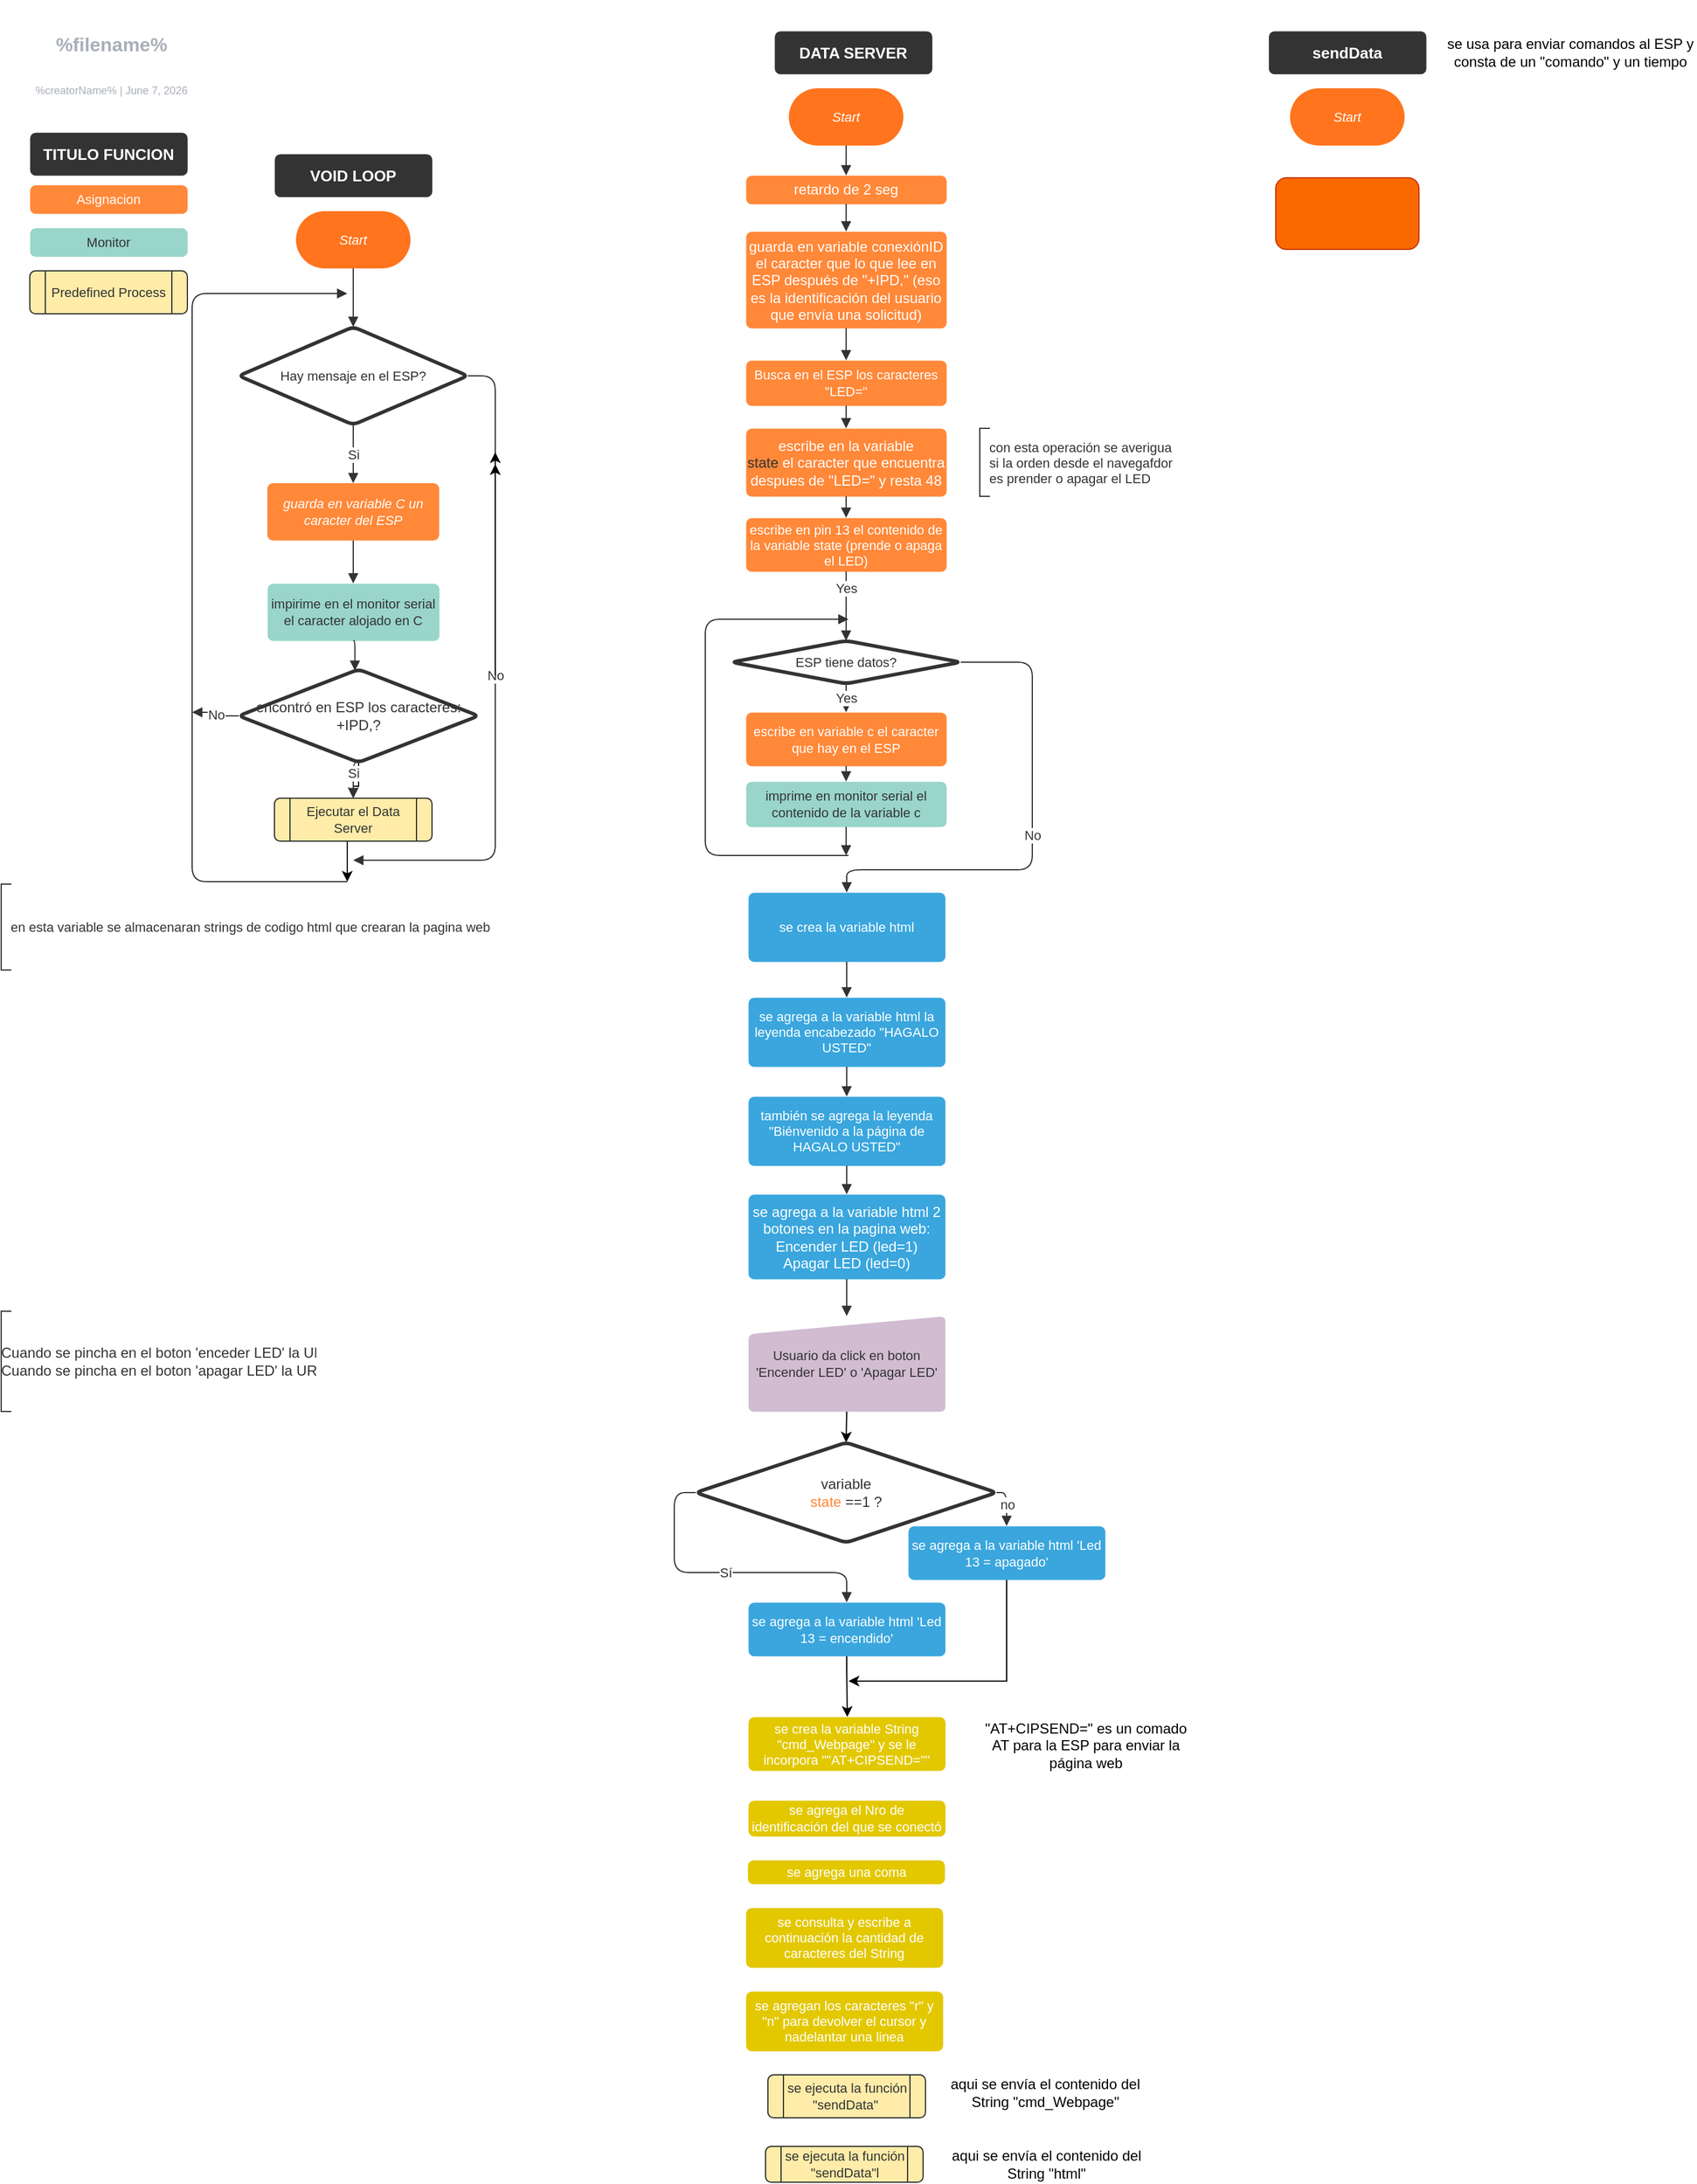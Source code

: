 <mxfile version="13.6.2" type="github">
  <diagram id="J57KH9B6RZYCS6bBLZZx" name="Page-1">
    <mxGraphModel dx="862" dy="482" grid="1" gridSize="10" guides="1" tooltips="1" connect="1" arrows="1" fold="1" page="1" pageScale="1" pageWidth="827" pageHeight="1169" math="0" shadow="0">
      <root>
        <mxCell id="0" />
        <mxCell id="1" parent="0" />
        <UserObject label="Start" lucidchartObjectId="-.MDxyrSrIoQ" id="lFMXjnisn3vUiM2r7Eg6-1">
          <mxCell style="html=1;whiteSpace=wrap;rounded=1;arcSize=50;fontSize=11;fontColor=#ffffff;fontStyle=2;spacing=3;strokeOpacity=0;fillOpacity=100;fillColor=#ff741d;" parent="1" vertex="1" zOrder="5">
            <mxGeometry x="247" y="178" width="96" height="48" as="geometry" />
          </mxCell>
        </UserObject>
        <UserObject label="guarda en variable C un caracter del ESP" lucidchartObjectId="728Y107ycvK." id="lFMXjnisn3vUiM2r7Eg6-2">
          <mxCell style="html=1;whiteSpace=wrap;;fontSize=11;fontColor=#ffffff;fontStyle=2;spacing=3;strokeOpacity=0;fillOpacity=100;rounded=1;absoluteArcSize=1;arcSize=9.6;fillColor=#ff8839;" parent="1" vertex="1" zOrder="11">
            <mxGeometry x="223" y="406" width="144" height="48" as="geometry" />
          </mxCell>
        </UserObject>
        <UserObject label="" lucidchartObjectId="waNDZNUiQg9J" id="lFMXjnisn3vUiM2r7Eg6-3">
          <mxCell style="html=1;jettySize=18;fontSize=11;strokeColor=#333333;strokeOpacity=100;rounded=1;arcSize=24;edgeStyle=orthogonalEdgeStyle;startArrow=none;;endArrow=block;endFill=1;;exitX=0.5;exitY=1;exitPerimeter=1;entryX=0.5;entryY=-0.003;entryPerimeter=1;" parent="1" source="lFMXjnisn3vUiM2r7Eg6-1" target="lFMXjnisn3vUiM2r7Eg6-7" edge="1">
            <mxGeometry width="100" height="100" relative="1" as="geometry">
              <Array as="points" />
            </mxGeometry>
          </mxCell>
        </UserObject>
        <mxCell id="lFMXjnisn3vUiM2r7Eg6-4" value="" style="group;dropTarget=0;" parent="1" vertex="1">
          <mxGeometry x="12" y="2" width="165" height="90" as="geometry" />
        </mxCell>
        <UserObject label="%filename%" placeholders="1" lucidchartObjectId="SuaB0mNpY13K" id="lFMXjnisn3vUiM2r7Eg6-5">
          <mxCell style="html=1;whiteSpace=wrap;;fontSize=16;fontColor=#a9afb8;fontStyle=1;align=center;spacingLeft=5.628;spacingRight=9.38;spacingTop=2.68;spacing=2;strokeOpacity=0;fillOpacity=0;rounded=1;absoluteArcSize=1;arcSize=9.6;fillColor=#ffffff;" parent="lFMXjnisn3vUiM2r7Eg6-4" vertex="1" zOrder="45.132">
            <mxGeometry width="165" height="70" as="geometry" />
          </mxCell>
        </UserObject>
        <UserObject label="%creatorName%  |  %date{mmmm d, yyyy}%" placeholders="1" lucidchartObjectId="SuaBzqFhpa1o" id="lFMXjnisn3vUiM2r7Eg6-6">
          <mxCell style="html=1;whiteSpace=wrap;;fontSize=9;fontColor=#a9afb8;align=center;spacingLeft=5.628;spacingRight=9.38;spacingTop=2.68;spacing=2;strokeOpacity=0;fillOpacity=0;rounded=1;absoluteArcSize=1;arcSize=9.6;fillColor=#ffffff;" parent="lFMXjnisn3vUiM2r7Eg6-4" vertex="1" zOrder="47.132">
            <mxGeometry y="58" width="165" height="32" as="geometry" />
          </mxCell>
        </UserObject>
        <UserObject label="Hay mensaje en el ESP?" lucidchartObjectId="9JmlERP.Ujr." id="lFMXjnisn3vUiM2r7Eg6-7">
          <mxCell style="html=1;whiteSpace=wrap;rhombus;fontSize=11;fontColor=#333333;align=center;spacing=3;strokeColor=#333333;strokeOpacity=100;fillOpacity=100;rounded=1;absoluteArcSize=1;arcSize=9.6;fillColor=#ffffff;strokeWidth=3;" parent="1" vertex="1" zOrder="50.132">
            <mxGeometry x="199" y="275" width="192" height="82" as="geometry" />
          </mxCell>
        </UserObject>
        <UserObject label="" lucidchartObjectId="EWFldV10oaYS" id="lFMXjnisn3vUiM2r7Eg6-8">
          <mxCell style="html=1;jettySize=18;fontSize=11;fontColor=#333333;align=center;strokeColor=#333333;strokeOpacity=100;rounded=1;arcSize=24;edgeStyle=orthogonalEdgeStyle;startArrow=none;;endArrow=block;endFill=1;;exitX=0.5;exitY=1.003;exitPerimeter=1;entryX=0.5;entryY=0;entryPerimeter=1;" parent="1" source="lFMXjnisn3vUiM2r7Eg6-7" target="lFMXjnisn3vUiM2r7Eg6-2" edge="1">
            <mxGeometry width="100" height="100" relative="1" as="geometry">
              <Array as="points" />
            </mxGeometry>
          </mxCell>
        </UserObject>
        <mxCell id="lFMXjnisn3vUiM2r7Eg6-9" value="Si" style="text;html=1;resizable=0;labelBackgroundColor=#ffffff;align=center;verticalAlign=middle;fontColor=#333333;;fontSize=11;" parent="lFMXjnisn3vUiM2r7Eg6-8" vertex="1">
          <mxGeometry relative="1" as="geometry" />
        </mxCell>
        <UserObject label="impirime en el monitor serial el caracter alojado en C " lucidchartObjectId="kYFlknXSgfvN" id="lFMXjnisn3vUiM2r7Eg6-10">
          <mxCell style="html=1;whiteSpace=wrap;;fontSize=11;fontColor=#333333;align=center;spacing=3;strokeColor=none;strokeOpacity=100;fillOpacity=100;rounded=1;absoluteArcSize=1;arcSize=9.6;fillColor=#99d5ca;strokeWidth=0;" parent="1" vertex="1" zOrder="53.132">
            <mxGeometry x="223" y="490" width="144" height="48" as="geometry" />
          </mxCell>
        </UserObject>
        <UserObject label="" lucidchartObjectId="q3Flejtq3wXv" id="lFMXjnisn3vUiM2r7Eg6-11">
          <mxCell style="html=1;jettySize=18;fontSize=11;strokeColor=#333333;strokeOpacity=100;rounded=1;arcSize=24;edgeStyle=orthogonalEdgeStyle;startArrow=none;;endArrow=block;endFill=1;;exitX=0.5;exitY=1;exitPerimeter=1;entryX=0.5;entryY=0;entryPerimeter=1;" parent="1" source="lFMXjnisn3vUiM2r7Eg6-2" target="lFMXjnisn3vUiM2r7Eg6-10" edge="1">
            <mxGeometry width="100" height="100" relative="1" as="geometry">
              <Array as="points" />
            </mxGeometry>
          </mxCell>
        </UserObject>
        <mxCell id="vPxWnhAwNGNxRPmEON6K-4" value="" style="edgeStyle=orthogonalEdgeStyle;rounded=0;orthogonalLoop=1;jettySize=auto;html=1;" edge="1" parent="1" source="lFMXjnisn3vUiM2r7Eg6-12" target="lFMXjnisn3vUiM2r7Eg6-21">
          <mxGeometry relative="1" as="geometry" />
        </mxCell>
        <UserObject label="&lt;div style=&quot;color:#333333;text-align: center;&quot;&gt;&lt;/div&gt;&lt;div style=&quot;color:#333333;text-align: center;&quot;&gt;encontró en ESP los caracteres:&#xa;&lt;/div&gt;&lt;div style=&quot;color:#333333;text-align: center;&quot;&gt;+IPD,?&lt;/div&gt;" lucidchartObjectId="Z3Flcusokcyv" id="lFMXjnisn3vUiM2r7Eg6-12">
          <mxCell style="html=1;whiteSpace=wrap;rhombus;overflow=width;html=1;spacing=3;strokeColor=#333333;strokeOpacity=100;fillOpacity=100;rounded=1;absoluteArcSize=1;arcSize=9.6;fillColor=#ffffff;strokeWidth=3;" parent="1" vertex="1" zOrder="55.132">
            <mxGeometry x="199" y="562" width="201" height="78" as="geometry" />
          </mxCell>
        </UserObject>
        <UserObject label="" lucidchartObjectId="I_Fl_~PFSbs2" id="lFMXjnisn3vUiM2r7Eg6-13">
          <mxCell style="html=1;jettySize=18;fontSize=11;strokeColor=#333333;strokeOpacity=100;rounded=1;arcSize=24;edgeStyle=orthogonalEdgeStyle;startArrow=none;;endArrow=block;endFill=1;;exitX=0.5;exitY=1;exitPerimeter=1;entryX=0.484;entryY=-0.002;entryPerimeter=1;" parent="1" source="lFMXjnisn3vUiM2r7Eg6-10" target="lFMXjnisn3vUiM2r7Eg6-12" edge="1">
            <mxGeometry width="100" height="100" relative="1" as="geometry">
              <Array as="points" />
            </mxGeometry>
          </mxCell>
        </UserObject>
        <UserObject label="" lucidchartObjectId="E.FlzUXnH3h0" id="lFMXjnisn3vUiM2r7Eg6-14">
          <mxCell style="html=1;jettySize=18;fontSize=11;fontColor=#333333;align=center;strokeColor=#333333;strokeOpacity=100;rounded=1;arcSize=24;edgeStyle=orthogonalEdgeStyle;startArrow=none;;endArrow=block;endFill=1;;exitX=0.5;exitY=1.005;exitPerimeter=1;entryX=0.5;entryY=-0.017;entryPerimeter=1;" parent="1" source="lFMXjnisn3vUiM2r7Eg6-12" target="lFMXjnisn3vUiM2r7Eg6-21" edge="1">
            <mxGeometry width="100" height="100" relative="1" as="geometry">
              <Array as="points" />
            </mxGeometry>
          </mxCell>
        </UserObject>
        <mxCell id="lFMXjnisn3vUiM2r7Eg6-15" value="Si" style="text;html=1;resizable=0;labelBackgroundColor=#ffffff;align=center;verticalAlign=middle;fontColor=#333333;;fontSize=11;" parent="lFMXjnisn3vUiM2r7Eg6-14" vertex="1">
          <mxGeometry x="-0.21" relative="1" as="geometry" />
        </mxCell>
        <UserObject label="" lucidchartObjectId="m~Fl4IxWwYt0" id="lFMXjnisn3vUiM2r7Eg6-16">
          <mxCell style="html=1;jettySize=18;fontSize=11;fontColor=#333333;align=center;strokeColor=#333333;strokeOpacity=100;rounded=1;arcSize=24;edgeStyle=elbowEdgeStyle;startArrow=none;;endArrow=block;endFill=1;;exitX=0.007;exitY=0.5;exitPerimeter=1;" parent="1" source="lFMXjnisn3vUiM2r7Eg6-12" edge="1">
            <mxGeometry width="100" height="100" relative="1" as="geometry">
              <Array as="points" />
              <mxPoint x="160" y="598" as="targetPoint" />
            </mxGeometry>
          </mxCell>
        </UserObject>
        <mxCell id="lFMXjnisn3vUiM2r7Eg6-17" value="No" style="text;html=1;resizable=0;labelBackgroundColor=#ffffff;align=center;verticalAlign=middle;fontColor=#333333;;fontSize=11;" parent="lFMXjnisn3vUiM2r7Eg6-16" vertex="1">
          <mxGeometry relative="1" as="geometry" />
        </mxCell>
        <UserObject label="Asignacion" lucidchartObjectId="laGla~-XFChX" id="lFMXjnisn3vUiM2r7Eg6-18">
          <mxCell style="html=1;whiteSpace=wrap;;fontSize=11;fontColor=#ffffff;align=center;spacing=3;strokeColor=none;strokeOpacity=100;fillOpacity=100;rounded=1;absoluteArcSize=1;arcSize=9.6;fillColor=#ff8839;strokeWidth=0;" parent="1" vertex="1" zOrder="59.132">
            <mxGeometry x="24" y="156" width="132" height="24" as="geometry" />
          </mxCell>
        </UserObject>
        <UserObject label="Monitor" lucidchartObjectId="9aGlWO-1YdPX" id="lFMXjnisn3vUiM2r7Eg6-19">
          <mxCell style="html=1;whiteSpace=wrap;;fontSize=11;fontColor=#333333;align=center;spacing=3;strokeColor=none;strokeOpacity=100;fillOpacity=100;rounded=1;absoluteArcSize=1;arcSize=9.6;fillColor=#99d5ca;strokeWidth=0;" parent="1" vertex="1" zOrder="60.132">
            <mxGeometry x="24" y="192" width="132" height="24" as="geometry" />
          </mxCell>
        </UserObject>
        <UserObject label="Predefined Process" lucidchartObjectId="leGlDY~Ii-IC" id="lFMXjnisn3vUiM2r7Eg6-20">
          <mxCell style="html=1;whiteSpace=wrap;shape=process;fontSize=11;fontColor=#333333;align=center;spacing=3;strokeColor=#333333;strokeOpacity=100;fillOpacity=100;rounded=1;absoluteArcSize=1;arcSize=9.6;fillColor=#ffeca9;" parent="1" vertex="1" zOrder="62.132">
            <mxGeometry x="24" y="228" width="132" height="36" as="geometry" />
          </mxCell>
        </UserObject>
        <mxCell id="vPxWnhAwNGNxRPmEON6K-1" style="edgeStyle=orthogonalEdgeStyle;rounded=0;orthogonalLoop=1;jettySize=auto;html=1;exitX=0.5;exitY=1;exitDx=0;exitDy=0;" edge="1" parent="1" source="lFMXjnisn3vUiM2r7Eg6-21">
          <mxGeometry relative="1" as="geometry">
            <mxPoint x="290" y="740" as="targetPoint" />
          </mxGeometry>
        </mxCell>
        <UserObject label="Ejecutar el Data Server" lucidchartObjectId="SfGlQL4ZKTYL" id="lFMXjnisn3vUiM2r7Eg6-21">
          <mxCell style="html=1;whiteSpace=wrap;shape=process;fontSize=11;fontColor=#333333;align=center;spacing=3;strokeColor=#333333;strokeOpacity=100;fillOpacity=100;rounded=1;absoluteArcSize=1;arcSize=9.6;fillColor=#ffeca9;" parent="1" vertex="1" zOrder="63.132">
            <mxGeometry x="229" y="670" width="132" height="36" as="geometry" />
          </mxCell>
        </UserObject>
        <UserObject label="" lucidchartObjectId="PhGl4kNF~YYb" id="lFMXjnisn3vUiM2r7Eg6-22">
          <mxCell style="html=1;jettySize=18;fontSize=11;fontColor=#333333;align=center;strokeColor=#333333;strokeOpacity=100;rounded=1;arcSize=24;edgeStyle=elbowEdgeStyle;startArrow=none;;endArrow=block;endFill=1;;exitX=0.993;exitY=0.5;exitPerimeter=1;" parent="1" source="lFMXjnisn3vUiM2r7Eg6-7" edge="1">
            <mxGeometry width="100" height="100" relative="1" as="geometry">
              <Array as="points">
                <mxPoint x="414" y="317" />
                <mxPoint x="414" y="340" />
                <mxPoint x="414" y="340" />
                <mxPoint x="414" y="722" />
              </Array>
              <mxPoint x="295" y="722" as="targetPoint" />
            </mxGeometry>
          </mxCell>
        </UserObject>
        <mxCell id="lFMXjnisn3vUiM2r7Eg6-23" value="No" style="text;html=1;resizable=0;labelBackgroundColor=#ffffff;align=center;verticalAlign=middle;fontColor=#333333;;fontSize=11;" parent="lFMXjnisn3vUiM2r7Eg6-22" vertex="1">
          <mxGeometry relative="1" as="geometry" />
        </mxCell>
        <mxCell id="vPxWnhAwNGNxRPmEON6K-2" style="edgeStyle=orthogonalEdgeStyle;rounded=0;orthogonalLoop=1;jettySize=auto;html=1;exitX=0;exitY=0;exitDx=0;exitDy=0;" edge="1" parent="lFMXjnisn3vUiM2r7Eg6-22" source="lFMXjnisn3vUiM2r7Eg6-23">
          <mxGeometry relative="1" as="geometry">
            <mxPoint x="414" y="390" as="targetPoint" />
          </mxGeometry>
        </mxCell>
        <mxCell id="vPxWnhAwNGNxRPmEON6K-3" style="edgeStyle=orthogonalEdgeStyle;rounded=0;orthogonalLoop=1;jettySize=auto;html=1;exitX=0;exitY=0;exitDx=0;exitDy=0;" edge="1" parent="lFMXjnisn3vUiM2r7Eg6-22" source="lFMXjnisn3vUiM2r7Eg6-23">
          <mxGeometry relative="1" as="geometry">
            <mxPoint x="414" y="380" as="targetPoint" />
          </mxGeometry>
        </mxCell>
        <UserObject label="" lucidchartObjectId="HiGlYCXL8vXb" id="lFMXjnisn3vUiM2r7Eg6-24">
          <mxCell style="html=1;jettySize=18;fontSize=11;strokeColor=#333333;strokeOpacity=100;rounded=1;arcSize=24;edgeStyle=elbowEdgeStyle;startArrow=none;;endArrow=block;endFill=1;;" parent="1" edge="1">
            <mxGeometry width="100" height="100" relative="1" as="geometry">
              <Array as="points">
                <mxPoint x="160" y="732" />
                <mxPoint x="190" y="742" />
                <mxPoint x="180" y="752" />
                <mxPoint x="130" y="482" />
                <mxPoint x="130" y="312" />
                <mxPoint x="265" y="738" />
                <mxPoint x="133" y="738" />
                <mxPoint x="133" y="264" />
              </Array>
              <mxPoint x="290" y="247" as="targetPoint" />
              <mxPoint x="290" y="740" as="sourcePoint" />
            </mxGeometry>
          </mxCell>
        </UserObject>
        <UserObject label="TITULO FUNCION" lucidchartObjectId="GoGl5f8_dVX1" id="lFMXjnisn3vUiM2r7Eg6-25">
          <mxCell style="html=1;whiteSpace=wrap;;fontSize=13;fontColor=#ffffff;fontStyle=1;align=center;spacing=3;strokeColor=none;strokeOpacity=100;fillOpacity=100;rounded=1;absoluteArcSize=1;arcSize=9.6;fillColor=#333333;strokeWidth=0;" parent="1" vertex="1" zOrder="66.132">
            <mxGeometry x="24" y="112" width="132" height="36" as="geometry" />
          </mxCell>
        </UserObject>
        <UserObject label="VOID LOOP" lucidchartObjectId="BpGlyWXuldib" id="lFMXjnisn3vUiM2r7Eg6-26">
          <mxCell style="html=1;whiteSpace=wrap;;fontSize=13;fontColor=#ffffff;fontStyle=1;align=center;spacing=3;strokeColor=none;strokeOpacity=100;fillOpacity=100;rounded=1;absoluteArcSize=1;arcSize=9.6;fillColor=#333333;strokeWidth=0;" parent="1" vertex="1" zOrder="67.132">
            <mxGeometry x="229" y="130" width="132" height="36" as="geometry" />
          </mxCell>
        </UserObject>
        <UserObject label="DATA SERVER" lucidchartObjectId="hnIl0t_b-5cP" id="lFMXjnisn3vUiM2r7Eg6-27">
          <mxCell style="html=1;whiteSpace=wrap;;fontSize=13;fontColor=#ffffff;fontStyle=1;align=center;spacing=3;strokeColor=none;strokeOpacity=100;fillOpacity=100;rounded=1;absoluteArcSize=1;arcSize=9.6;fillColor=#333333;strokeWidth=0;" parent="1" vertex="1" zOrder="68.132">
            <mxGeometry x="648" y="27" width="132" height="36" as="geometry" />
          </mxCell>
        </UserObject>
        <UserObject label="Start" lucidchartObjectId="ZnIljQx2n8T9" id="lFMXjnisn3vUiM2r7Eg6-28">
          <mxCell style="html=1;whiteSpace=wrap;rounded=1;arcSize=50;fontSize=11;fontColor=#ffffff;fontStyle=2;spacing=3;strokeOpacity=0;fillOpacity=100;fillColor=#ff741d;" parent="1" vertex="1" zOrder="69.132">
            <mxGeometry x="660" y="75" width="96" height="48" as="geometry" />
          </mxCell>
        </UserObject>
        <UserObject label="&lt;div style=&quot;color:#ffffff;text-align: center;&quot;&gt;retardo de 2 seg&lt;/div&gt;&lt;span style=&quot;font-size:13px;color:#000000;text-align: center;&quot;&gt; &lt;/span&gt;" lucidchartObjectId="OoIl5Y-217MX" id="lFMXjnisn3vUiM2r7Eg6-29">
          <mxCell style="html=1;whiteSpace=wrap;;overflow=width;html=1;spacing=3;strokeColor=none;strokeOpacity=100;fillOpacity=100;rounded=1;absoluteArcSize=1;arcSize=9.6;fillColor=#ff8839;strokeWidth=0;" parent="1" vertex="1" zOrder="70.132">
            <mxGeometry x="624" y="148" width="168" height="24" as="geometry" />
          </mxCell>
        </UserObject>
        <UserObject label="&lt;div style=&quot;color:#ffffff;text-align: center;&quot;&gt;guarda en variable conexiónID&#xa;&lt;/div&gt;&lt;div style=&quot;color:#ffffff;text-align: center;&quot;&gt;el caracter que lo que lee en ESP después de &quot;+IPD,&quot; (eso es la identificación del usuario que envía una solicitud)&lt;/div&gt;" lucidchartObjectId="1pIlAKLr_lVP" id="lFMXjnisn3vUiM2r7Eg6-30">
          <mxCell style="html=1;whiteSpace=wrap;;overflow=width;html=1;spacing=3;strokeColor=none;strokeOpacity=100;fillOpacity=100;rounded=1;absoluteArcSize=1;arcSize=9.6;fillColor=#ff8839;strokeWidth=0;" parent="1" vertex="1" zOrder="71.132">
            <mxGeometry x="624" y="195" width="168" height="81" as="geometry" />
          </mxCell>
        </UserObject>
        <UserObject label="Busca en el ESP los caracteres &quot;LED=&quot;" lucidchartObjectId="JxIlRJ30BuzQ" id="lFMXjnisn3vUiM2r7Eg6-31">
          <mxCell style="html=1;whiteSpace=wrap;;fontSize=11;fontColor=#ffffff;align=center;spacing=3;strokeColor=none;strokeOpacity=100;fillOpacity=100;rounded=1;absoluteArcSize=1;arcSize=9.6;fillColor=#ff8839;strokeWidth=0;" parent="1" vertex="1" zOrder="72.132">
            <mxGeometry x="624" y="303" width="168" height="38" as="geometry" />
          </mxCell>
        </UserObject>
        <UserObject label="&lt;div style=&quot;color:#ffffff;text-align: center;&quot;&gt;escribe en la variable &lt;/div&gt;&lt;span style=&quot;color:#333333;text-align: center;&quot;&gt;state &lt;/span&gt;&lt;span style=&quot;color:#ffffff;text-align: center;&quot;&gt;el caracter que encuentra despues de &quot;LED=&quot; y resta 48 &lt;/span&gt;" lucidchartObjectId="pzIla.2Y3vQ2" id="lFMXjnisn3vUiM2r7Eg6-32">
          <mxCell style="html=1;whiteSpace=wrap;;overflow=width;html=1;spacing=3;strokeColor=none;strokeOpacity=100;fillOpacity=100;rounded=1;absoluteArcSize=1;arcSize=9.6;fillColor=#ff8839;strokeWidth=0;" parent="1" vertex="1" zOrder="73.132">
            <mxGeometry x="624" y="360" width="168" height="57" as="geometry" />
          </mxCell>
        </UserObject>
        <mxCell id="lFMXjnisn3vUiM2r7Eg6-33" value="con esta operación se averigua&lt;br&gt;si la orden desde el navegafdor&lt;br&gt;es prender o apagar el LED" style="group;spacingLeft=8;align=left;spacing=0;strokeColor=none;fontSize=11;fontColor=#333333;strokeOpacity=100;fillOpacity=0;rounded=1;absoluteArcSize=1;arcSize=9.6;fillColor=#ffffff;verticalAlign=middle;html=1;" parent="1" vertex="1" zOrder="74.132">
          <mxGeometry x="820" y="360" width="178" height="57" as="geometry" />
        </mxCell>
        <mxCell id="lFMXjnisn3vUiM2r7Eg6-34" value="" style="shape=partialRectangle;right=0;fillColor=none;fontSize=11;fontColor=#333333;align=center;strokeColor=#333333;" parent="lFMXjnisn3vUiM2r7Eg6-33" vertex="1">
          <mxGeometry width="8" height="57" relative="1" as="geometry" />
        </mxCell>
        <UserObject label="escribe en pin 13 el contenido de la variable state (prende o apaga el LED)" lucidchartObjectId="LNIlwVLm4Pa5" id="lFMXjnisn3vUiM2r7Eg6-35">
          <mxCell style="html=1;whiteSpace=wrap;;fontSize=11;fontColor=#ffffff;align=center;spacing=3;strokeColor=none;strokeOpacity=100;fillOpacity=100;rounded=1;absoluteArcSize=1;arcSize=9.6;fillColor=#ff8839;strokeWidth=0;" parent="1" vertex="1" zOrder="75.132">
            <mxGeometry x="624" y="435" width="168" height="45" as="geometry" />
          </mxCell>
        </UserObject>
        <UserObject label="ESP tiene datos?" lucidchartObjectId="6QIlAMrQ1IXC" id="lFMXjnisn3vUiM2r7Eg6-36">
          <mxCell style="html=1;whiteSpace=wrap;rhombus;fontSize=11;fontColor=#333333;align=center;spacing=3;strokeColor=#333333;strokeOpacity=100;fillOpacity=100;rounded=1;absoluteArcSize=1;arcSize=9.6;fillColor=#ffffff;strokeWidth=3;" parent="1" vertex="1" zOrder="76.132">
            <mxGeometry x="612" y="538" width="192" height="36" as="geometry" />
          </mxCell>
        </UserObject>
        <UserObject label="escribe en variable c el caracter que hay en el ESP" lucidchartObjectId="zSIltxHqCxMt" id="lFMXjnisn3vUiM2r7Eg6-37">
          <mxCell style="html=1;whiteSpace=wrap;;fontSize=11;fontColor=#ffffff;align=center;spacing=3;strokeColor=none;strokeOpacity=100;fillOpacity=100;rounded=1;absoluteArcSize=1;arcSize=9.6;fillColor=#ff8839;strokeWidth=0;" parent="1" vertex="1" zOrder="77.132">
            <mxGeometry x="624" y="598" width="168" height="45" as="geometry" />
          </mxCell>
        </UserObject>
        <UserObject label="imprime en monitor serial el contenido de la variable c" lucidchartObjectId="eXIll6rsDMtW" id="lFMXjnisn3vUiM2r7Eg6-38">
          <mxCell style="html=1;whiteSpace=wrap;;fontSize=11;fontColor=#333333;align=center;spacing=3;strokeColor=none;strokeOpacity=100;fillOpacity=100;rounded=1;absoluteArcSize=1;arcSize=9.6;fillColor=#99d5ca;strokeWidth=0;" parent="1" vertex="1" zOrder="78.132">
            <mxGeometry x="624" y="656" width="168" height="38" as="geometry" />
          </mxCell>
        </UserObject>
        <UserObject label="" lucidchartObjectId="IRJlyQ5qa8IW" id="lFMXjnisn3vUiM2r7Eg6-39">
          <mxCell style="html=1;jettySize=18;fontSize=11;fontColor=#333333;align=center;strokeColor=#333333;strokeOpacity=100;rounded=1;arcSize=24;edgeStyle=orthogonalEdgeStyle;startArrow=none;;endArrow=block;endFill=1;;exitX=0.5;exitY=1.022;exitPerimeter=1;entryX=0.5;entryY=0;entryPerimeter=1;" parent="1" source="lFMXjnisn3vUiM2r7Eg6-36" target="lFMXjnisn3vUiM2r7Eg6-37" edge="1">
            <mxGeometry width="100" height="100" relative="1" as="geometry">
              <Array as="points" />
            </mxGeometry>
          </mxCell>
        </UserObject>
        <mxCell id="lFMXjnisn3vUiM2r7Eg6-40" value="Yes" style="text;html=1;resizable=0;labelBackgroundColor=#ffffff;align=center;verticalAlign=middle;fontColor=#333333;;fontSize=11;" parent="lFMXjnisn3vUiM2r7Eg6-39" vertex="1">
          <mxGeometry relative="1" as="geometry" />
        </mxCell>
        <UserObject label="" lucidchartObjectId="YRJlUIzJIxd9" id="lFMXjnisn3vUiM2r7Eg6-41">
          <mxCell style="html=1;jettySize=18;fontSize=11;strokeColor=#333333;strokeOpacity=100;rounded=1;arcSize=24;edgeStyle=orthogonalEdgeStyle;startArrow=none;;endArrow=block;endFill=1;;exitX=0.5;exitY=1.0;exitPerimeter=1;entryX=0.5;entryY=0;entryPerimeter=1;" parent="1" source="lFMXjnisn3vUiM2r7Eg6-37" target="lFMXjnisn3vUiM2r7Eg6-38" edge="1">
            <mxGeometry width="100" height="100" relative="1" as="geometry">
              <Array as="points" />
            </mxGeometry>
          </mxCell>
        </UserObject>
        <UserObject label="" lucidchartObjectId="mSJlSZecy2F1" id="lFMXjnisn3vUiM2r7Eg6-42">
          <mxCell style="html=1;jettySize=18;fontSize=11;strokeColor=#333333;strokeOpacity=100;rounded=1;arcSize=24;edgeStyle=elbowEdgeStyle;startArrow=none;;endArrow=block;endFill=1;;" parent="1" edge="1">
            <mxGeometry width="100" height="100" relative="1" as="geometry">
              <Array as="points">
                <mxPoint x="590" y="620" />
                <mxPoint x="530" y="590" />
                <mxPoint x="650" y="530" />
                <mxPoint x="550" y="600" />
                <mxPoint x="688" y="724" />
                <mxPoint x="568" y="724" />
                <mxPoint x="568" y="520" />
                <mxPoint x="688" y="520" />
              </Array>
              <mxPoint x="710" y="718" as="sourcePoint" />
              <mxPoint x="710" y="520" as="targetPoint" />
            </mxGeometry>
          </mxCell>
        </UserObject>
        <UserObject label="" lucidchartObjectId="SSJl3pmxR6dX" id="lFMXjnisn3vUiM2r7Eg6-43">
          <mxCell style="html=1;jettySize=18;fontSize=11;strokeColor=#333333;strokeOpacity=100;rounded=1;arcSize=24;edgeStyle=orthogonalEdgeStyle;startArrow=none;;endArrow=block;endFill=1;;exitX=0.5;exitY=1.0;exitPerimeter=1;entryX=0.5;entryY=-0.022;entryPerimeter=1;" parent="1" source="lFMXjnisn3vUiM2r7Eg6-35" target="lFMXjnisn3vUiM2r7Eg6-36" edge="1">
            <mxGeometry width="100" height="100" relative="1" as="geometry">
              <Array as="points" />
            </mxGeometry>
          </mxCell>
        </UserObject>
        <mxCell id="lFMXjnisn3vUiM2r7Eg6-44" value="Yes" style="text;html=1;resizable=0;labelBackgroundColor=#ffffff;align=center;verticalAlign=middle;fontColor=#333333;;fontSize=11;" parent="lFMXjnisn3vUiM2r7Eg6-43" vertex="1">
          <mxGeometry x="-0.54" relative="1" as="geometry" />
        </mxCell>
        <UserObject label="" lucidchartObjectId="gTJlDAqMzMAw" id="lFMXjnisn3vUiM2r7Eg6-45">
          <mxCell style="html=1;jettySize=18;fontSize=11;strokeColor=#333333;strokeOpacity=100;rounded=1;arcSize=24;edgeStyle=elbowEdgeStyle;startArrow=none;;endArrow=block;endFill=1;;exitX=0.5;exitY=1.0;exitPerimeter=1;" parent="1" source="lFMXjnisn3vUiM2r7Eg6-38" edge="1">
            <mxGeometry width="100" height="100" relative="1" as="geometry">
              <Array as="points" />
              <mxPoint x="708" y="718" as="targetPoint" />
            </mxGeometry>
          </mxCell>
        </UserObject>
        <UserObject label="" lucidchartObjectId="7VJljt9D6Yff" id="lFMXjnisn3vUiM2r7Eg6-46">
          <mxCell style="html=1;jettySize=18;fontSize=11;fontColor=#333333;align=center;strokeColor=#333333;strokeOpacity=100;rounded=1;arcSize=24;edgeStyle=orthogonalEdgeStyle;startArrow=none;;endArrow=block;endFill=1;;exitX=1.005;exitY=0.5;exitPerimeter=1;entryX=0.5;entryY=0;entryPerimeter=1;" parent="1" source="lFMXjnisn3vUiM2r7Eg6-36" target="lFMXjnisn3vUiM2r7Eg6-53" edge="1">
            <mxGeometry width="100" height="100" relative="1" as="geometry">
              <Array as="points">
                <mxPoint x="864" y="556" />
                <mxPoint x="864" y="730" />
                <mxPoint x="709" y="730" />
              </Array>
            </mxGeometry>
          </mxCell>
        </UserObject>
        <mxCell id="lFMXjnisn3vUiM2r7Eg6-47" value="No" style="text;html=1;resizable=0;labelBackgroundColor=#ffffff;align=center;verticalAlign=middle;fontColor=#333333;;fontSize=11;" parent="lFMXjnisn3vUiM2r7Eg6-46" vertex="1">
          <mxGeometry relative="1" as="geometry" />
        </mxCell>
        <UserObject label="" lucidchartObjectId="G2Jl1wKGURMo" id="lFMXjnisn3vUiM2r7Eg6-48">
          <mxCell style="html=1;jettySize=18;fontSize=11;strokeColor=#333333;strokeOpacity=100;rounded=1;arcSize=24;edgeStyle=orthogonalEdgeStyle;startArrow=none;;endArrow=block;endFill=1;;exitX=0.5;exitY=1.0;exitPerimeter=1;entryX=0.5;entryY=0;entryPerimeter=1;" parent="1" source="lFMXjnisn3vUiM2r7Eg6-32" target="lFMXjnisn3vUiM2r7Eg6-35" edge="1">
            <mxGeometry width="100" height="100" relative="1" as="geometry">
              <Array as="points" />
            </mxGeometry>
          </mxCell>
        </UserObject>
        <UserObject label="" lucidchartObjectId="L2Jlq-FqggtV" id="lFMXjnisn3vUiM2r7Eg6-49">
          <mxCell style="html=1;jettySize=18;fontSize=11;strokeColor=#333333;strokeOpacity=100;rounded=1;arcSize=24;edgeStyle=orthogonalEdgeStyle;startArrow=none;;endArrow=block;endFill=1;;exitX=0.5;exitY=1.0;exitPerimeter=1;entryX=0.5;entryY=0;entryPerimeter=1;" parent="1" source="lFMXjnisn3vUiM2r7Eg6-31" target="lFMXjnisn3vUiM2r7Eg6-32" edge="1">
            <mxGeometry width="100" height="100" relative="1" as="geometry">
              <Array as="points" />
            </mxGeometry>
          </mxCell>
        </UserObject>
        <UserObject label="" lucidchartObjectId="S2JlhbS2hh7s" id="lFMXjnisn3vUiM2r7Eg6-50">
          <mxCell style="html=1;jettySize=18;fontSize=11;strokeColor=#333333;strokeOpacity=100;rounded=1;arcSize=24;edgeStyle=orthogonalEdgeStyle;startArrow=none;;endArrow=block;endFill=1;;exitX=0.5;exitY=1.0;exitPerimeter=1;entryX=0.5;entryY=0;entryPerimeter=1;" parent="1" source="lFMXjnisn3vUiM2r7Eg6-30" target="lFMXjnisn3vUiM2r7Eg6-31" edge="1">
            <mxGeometry width="100" height="100" relative="1" as="geometry">
              <Array as="points" />
            </mxGeometry>
          </mxCell>
        </UserObject>
        <UserObject label="" lucidchartObjectId="Y2JlD0G6Eeih" id="lFMXjnisn3vUiM2r7Eg6-51">
          <mxCell style="html=1;jettySize=18;fontSize=11;strokeColor=#333333;strokeOpacity=100;rounded=1;arcSize=24;edgeStyle=orthogonalEdgeStyle;startArrow=none;;endArrow=block;endFill=1;;exitX=0.5;exitY=1;exitPerimeter=1;entryX=0.5;entryY=0;entryPerimeter=1;" parent="1" source="lFMXjnisn3vUiM2r7Eg6-29" target="lFMXjnisn3vUiM2r7Eg6-30" edge="1">
            <mxGeometry width="100" height="100" relative="1" as="geometry">
              <Array as="points" />
            </mxGeometry>
          </mxCell>
        </UserObject>
        <UserObject label="" lucidchartObjectId="52JlOfj3kiGz" id="lFMXjnisn3vUiM2r7Eg6-52">
          <mxCell style="html=1;jettySize=18;fontSize=11;strokeColor=#333333;strokeOpacity=100;rounded=1;arcSize=24;edgeStyle=orthogonalEdgeStyle;startArrow=none;;endArrow=block;endFill=1;;exitX=0.5;exitY=1;exitPerimeter=1;entryX=0.5;entryY=0;entryPerimeter=1;" parent="1" source="lFMXjnisn3vUiM2r7Eg6-28" target="lFMXjnisn3vUiM2r7Eg6-29" edge="1">
            <mxGeometry width="100" height="100" relative="1" as="geometry">
              <Array as="points" />
            </mxGeometry>
          </mxCell>
        </UserObject>
        <UserObject label="se crea la variable html " lucidchartObjectId="_8JliMPBmOBt" id="lFMXjnisn3vUiM2r7Eg6-53">
          <mxCell style="html=1;whiteSpace=wrap;;fontSize=11;fontColor=#ffffff;align=center;spacing=3;strokeColor=none;strokeOpacity=100;fillOpacity=100;rounded=1;absoluteArcSize=1;arcSize=9.6;fillColor=#3aa6dd;strokeWidth=0;" parent="1" vertex="1" zOrder="91.132">
            <mxGeometry x="626" y="749" width="165" height="58" as="geometry" />
          </mxCell>
        </UserObject>
        <UserObject label="se agrega a la variable html la leyenda encabezado &quot;HAGALO USTED&quot;" lucidchartObjectId="r_JlF2mHvgSZ" id="lFMXjnisn3vUiM2r7Eg6-54">
          <mxCell style="html=1;whiteSpace=wrap;;fontSize=11;fontColor=#ffffff;align=center;spacing=3;strokeColor=none;strokeOpacity=100;fillOpacity=100;rounded=1;absoluteArcSize=1;arcSize=9.6;fillColor=#3aa6dd;strokeWidth=0;" parent="1" vertex="1" zOrder="92.132">
            <mxGeometry x="626" y="837" width="165" height="58" as="geometry" />
          </mxCell>
        </UserObject>
        <UserObject label="también se agrega la leyenda &quot;Biénvenido a la página de HAGALO USTED&quot;" lucidchartObjectId="NfKl-Arav8Nf" id="lFMXjnisn3vUiM2r7Eg6-55">
          <mxCell style="html=1;whiteSpace=wrap;;fontSize=11;fontColor=#ffffff;align=center;spacing=3;strokeColor=none;strokeOpacity=100;fillOpacity=100;rounded=1;absoluteArcSize=1;arcSize=9.6;fillColor=#3aa6dd;strokeWidth=0;" parent="1" vertex="1" zOrder="94.132">
            <mxGeometry x="626" y="920" width="165" height="58" as="geometry" />
          </mxCell>
        </UserObject>
        <UserObject label="&lt;div style=&quot;color:#ffffff;text-align: center;&quot;&gt;se agrega a la variable html  2 botones en la pagina web:&#xa;&lt;/div&gt;&lt;div style=&quot;color:#ffffff;text-align: center;&quot;&gt;Encender LED (led=1)&#xa;&lt;/div&gt;&lt;div style=&quot;color:#ffffff;text-align: center;&quot;&gt;Apagar LED (led=0) &lt;/div&gt;" lucidchartObjectId="80dmR9_.lWsI" id="lFMXjnisn3vUiM2r7Eg6-56">
          <mxCell style="html=1;whiteSpace=wrap;;overflow=width;html=1;spacing=3;strokeColor=none;strokeOpacity=100;fillOpacity=100;rounded=1;absoluteArcSize=1;arcSize=9.6;fillColor=#3aa6dd;strokeWidth=0;" parent="1" vertex="1" zOrder="96.132">
            <mxGeometry x="626" y="1002" width="165" height="71" as="geometry" />
          </mxCell>
        </UserObject>
        <mxCell id="lFMXjnisn3vUiM2r7Eg6-57" value="&lt;div style=&quot;color:#333333;text-align: center;&quot;&gt;Cuando se pincha en el boton &#39;enceder LED&#39; la URL cambia  anadiendole despues del &#39;/&#39; led=1 &#xa;&lt;/div&gt;&lt;div style=&quot;color:#333333;text-align: center;&quot;&gt;&lt;/div&gt;&lt;div style=&quot;color:#333333;text-align: center;&quot;&gt;Cuando se pincha en el boton &#39;apagar LED&#39; la URL cambia  anadiendole despues del &#39;/&#39; led=0&lt;/div&gt;" style="group;spacingLeft=8;align=left;spacing=0;strokeColor=none;overflow=width;html=1;strokeOpacity=100;fillOpacity=0;rounded=1;absoluteArcSize=1;arcSize=9.6;fillColor=#ffffff;verticalAlign=middle;" parent="1" vertex="1" zOrder="97.132">
          <mxGeometry y="1100" width="264" height="84" as="geometry" />
        </mxCell>
        <mxCell id="lFMXjnisn3vUiM2r7Eg6-58" value="" style="shape=partialRectangle;right=0;fillColor=none;overflow=width;html=1;strokeColor=#333333;" parent="lFMXjnisn3vUiM2r7Eg6-57" vertex="1">
          <mxGeometry width="8" height="84" relative="1" as="geometry" />
        </mxCell>
        <mxCell id="lFMXjnisn3vUiM2r7Eg6-59" value="en esta variable se almacenaran strings de codigo html que crearan la pagina web" style="group;spacingLeft=8;align=left;spacing=0;strokeColor=none;fontSize=11;fontColor=#333333;strokeOpacity=100;fillOpacity=0;rounded=1;absoluteArcSize=1;arcSize=9.6;fillColor=#ffffff;verticalAlign=middle;html=1;" parent="1" vertex="1" zOrder="98.132">
          <mxGeometry y="742" width="216" height="72" as="geometry" />
        </mxCell>
        <mxCell id="lFMXjnisn3vUiM2r7Eg6-60" value="" style="shape=partialRectangle;right=0;fillColor=none;fontSize=11;fontColor=#333333;align=center;strokeColor=#333333;" parent="lFMXjnisn3vUiM2r7Eg6-59" vertex="1">
          <mxGeometry width="8" height="72" relative="1" as="geometry" />
        </mxCell>
        <UserObject label="&lt;div style=&quot;color:#333333;text-align: center;&quot;&gt;variable &lt;/div&gt;&lt;span style=&quot;color:#ff8839;text-align: center;&quot;&gt;state&lt;/span&gt;&lt;span style=&quot;color:#333333;text-align: center;&quot;&gt; ==1 ?&lt;/span&gt;" lucidchartObjectId="qgemiyTsQh93" id="lFMXjnisn3vUiM2r7Eg6-61">
          <mxCell style="html=1;whiteSpace=wrap;rhombus;overflow=width;html=1;spacing=3;strokeColor=#333333;strokeOpacity=100;fillOpacity=100;rounded=1;absoluteArcSize=1;arcSize=9.6;fillColor=#ffffff;strokeWidth=3;" parent="1" vertex="1" zOrder="99.132">
            <mxGeometry x="582" y="1210" width="252" height="84" as="geometry" />
          </mxCell>
        </UserObject>
        <mxCell id="vPxWnhAwNGNxRPmEON6K-7" style="edgeStyle=orthogonalEdgeStyle;rounded=0;orthogonalLoop=1;jettySize=auto;html=1;exitX=0.5;exitY=1;exitDx=0;exitDy=0;entryX=0.5;entryY=0;entryDx=0;entryDy=0;" edge="1" parent="1" source="lFMXjnisn3vUiM2r7Eg6-62" target="lFMXjnisn3vUiM2r7Eg6-61">
          <mxGeometry relative="1" as="geometry" />
        </mxCell>
        <UserObject label="Usuario da click en boton &#39;Encender LED&#39; o &#39;Apagar LED&#39;" lucidchartObjectId="bremhlxDmQ40" id="lFMXjnisn3vUiM2r7Eg6-62">
          <mxCell style="html=1;whiteSpace=wrap;shape=manualInput;size=15;fontSize=11;fontColor=#333333;align=center;spacing=3;strokeColor=none;strokeOpacity=100;fillOpacity=100;rounded=1;absoluteArcSize=1;arcSize=9.6;fillColor=#d1bcd2;strokeWidth=0;" parent="1" vertex="1" zOrder="100.132">
            <mxGeometry x="626" y="1104" width="165" height="80" as="geometry" />
          </mxCell>
        </UserObject>
        <mxCell id="vPxWnhAwNGNxRPmEON6K-8" style="edgeStyle=orthogonalEdgeStyle;rounded=0;orthogonalLoop=1;jettySize=auto;html=1;exitX=0.5;exitY=1;exitDx=0;exitDy=0;" edge="1" parent="1" source="lFMXjnisn3vUiM2r7Eg6-63">
          <mxGeometry relative="1" as="geometry">
            <mxPoint x="709" y="1440" as="targetPoint" />
            <Array as="points">
              <mxPoint x="709" y="1400" />
              <mxPoint x="709" y="1400" />
            </Array>
          </mxGeometry>
        </mxCell>
        <UserObject label="se agrega a la variable html &#39;Led 13 =  encendido&#39;" lucidchartObjectId="DBemWpSBfR6p" id="lFMXjnisn3vUiM2r7Eg6-63">
          <mxCell style="html=1;whiteSpace=wrap;;fontSize=11;fontColor=#ffffff;align=center;spacing=3;strokeColor=none;strokeOpacity=100;fillOpacity=100;rounded=1;absoluteArcSize=1;arcSize=9.6;fillColor=#3aa6dd;strokeWidth=0;" parent="1" vertex="1" zOrder="102.132">
            <mxGeometry x="626" y="1344" width="165" height="45" as="geometry" />
          </mxCell>
        </UserObject>
        <UserObject label="" lucidchartObjectId="IEemdBF2FXAd" id="lFMXjnisn3vUiM2r7Eg6-64">
          <mxCell style="html=1;jettySize=18;fontSize=11;fontColor=#333333;align=center;strokeColor=#333333;strokeOpacity=100;rounded=1;arcSize=24;edgeStyle=orthogonalEdgeStyle;startArrow=none;;endArrow=block;endFill=1;;exitX=0.005;exitY=0.5;exitPerimeter=1;entryX=0.5;entryY=0;entryPerimeter=1;" parent="1" source="lFMXjnisn3vUiM2r7Eg6-61" target="lFMXjnisn3vUiM2r7Eg6-63" edge="1">
            <mxGeometry width="100" height="100" relative="1" as="geometry">
              <Array as="points" />
            </mxGeometry>
          </mxCell>
        </UserObject>
        <mxCell id="lFMXjnisn3vUiM2r7Eg6-65" value="Sí" style="text;html=1;resizable=0;labelBackgroundColor=#ffffff;align=center;verticalAlign=middle;fontColor=#333333;;fontSize=11;" parent="lFMXjnisn3vUiM2r7Eg6-64" vertex="1">
          <mxGeometry relative="1" as="geometry" />
        </mxCell>
        <mxCell id="vPxWnhAwNGNxRPmEON6K-9" style="edgeStyle=orthogonalEdgeStyle;rounded=0;orthogonalLoop=1;jettySize=auto;html=1;exitX=0.5;exitY=1;exitDx=0;exitDy=0;" edge="1" parent="1" source="lFMXjnisn3vUiM2r7Eg6-66">
          <mxGeometry relative="1" as="geometry">
            <mxPoint x="710" y="1410" as="targetPoint" />
            <Array as="points">
              <mxPoint x="843" y="1410" />
            </Array>
          </mxGeometry>
        </mxCell>
        <UserObject label="se agrega a la variable html &#39;Led 13 =  apagado&#39;" lucidchartObjectId="FGemKyU77KLh" id="lFMXjnisn3vUiM2r7Eg6-66">
          <mxCell style="html=1;whiteSpace=wrap;;fontSize=11;fontColor=#ffffff;align=center;spacing=3;strokeColor=none;strokeOpacity=100;fillOpacity=100;rounded=1;absoluteArcSize=1;arcSize=9.6;fillColor=#3aa6dd;strokeWidth=0;" parent="1" vertex="1" zOrder="104.132">
            <mxGeometry x="760" y="1280" width="165" height="45" as="geometry" />
          </mxCell>
        </UserObject>
        <UserObject label="" lucidchartObjectId="PIemg8jOfcgb" id="lFMXjnisn3vUiM2r7Eg6-67">
          <mxCell style="html=1;jettySize=18;fontSize=11;fontColor=#333333;align=center;strokeColor=#333333;strokeOpacity=100;rounded=1;arcSize=24;edgeStyle=orthogonalEdgeStyle;startArrow=none;;endArrow=block;endFill=1;;exitX=0.995;exitY=0.5;exitPerimeter=1;entryX=0.5;entryY=0;entryPerimeter=1;" parent="1" source="lFMXjnisn3vUiM2r7Eg6-61" target="lFMXjnisn3vUiM2r7Eg6-66" edge="1">
            <mxGeometry width="100" height="100" relative="1" as="geometry">
              <Array as="points" />
            </mxGeometry>
          </mxCell>
        </UserObject>
        <mxCell id="lFMXjnisn3vUiM2r7Eg6-68" value="no" style="text;html=1;resizable=0;labelBackgroundColor=#ffffff;align=center;verticalAlign=middle;fontColor=#333333;;fontSize=11;" parent="lFMXjnisn3vUiM2r7Eg6-67" vertex="1">
          <mxGeometry relative="1" as="geometry" />
        </mxCell>
        <UserObject label="" lucidchartObjectId="lOemNdszRKYw" id="lFMXjnisn3vUiM2r7Eg6-69">
          <mxCell style="html=1;jettySize=18;fontSize=11;strokeColor=#333333;strokeOpacity=100;rounded=1;arcSize=24;edgeStyle=orthogonalEdgeStyle;startArrow=none;;endArrow=block;endFill=1;;exitX=0.5;exitY=1.0;exitPerimeter=1;entryX=0.5;entryY=0;entryPerimeter=1;" parent="1" source="lFMXjnisn3vUiM2r7Eg6-53" target="lFMXjnisn3vUiM2r7Eg6-54" edge="1">
            <mxGeometry width="100" height="100" relative="1" as="geometry">
              <Array as="points" />
            </mxGeometry>
          </mxCell>
        </UserObject>
        <UserObject label="" lucidchartObjectId="xOemk97D05IX" id="lFMXjnisn3vUiM2r7Eg6-70">
          <mxCell style="html=1;jettySize=18;fontSize=11;strokeColor=#333333;strokeOpacity=100;rounded=1;arcSize=24;edgeStyle=orthogonalEdgeStyle;startArrow=none;;endArrow=block;endFill=1;;exitX=0.5;exitY=1.0;exitPerimeter=1;entryX=0.5;entryY=0;entryPerimeter=1;" parent="1" source="lFMXjnisn3vUiM2r7Eg6-54" target="lFMXjnisn3vUiM2r7Eg6-55" edge="1">
            <mxGeometry width="100" height="100" relative="1" as="geometry">
              <Array as="points" />
            </mxGeometry>
          </mxCell>
        </UserObject>
        <UserObject label="" lucidchartObjectId="EOemUw.pAwD_" id="lFMXjnisn3vUiM2r7Eg6-71">
          <mxCell style="html=1;jettySize=18;fontSize=11;strokeColor=#333333;strokeOpacity=100;rounded=1;arcSize=24;edgeStyle=orthogonalEdgeStyle;startArrow=none;;endArrow=block;endFill=1;;exitX=0.5;exitY=1.0;exitPerimeter=1;entryX=0.5;entryY=0;entryPerimeter=1;" parent="1" source="lFMXjnisn3vUiM2r7Eg6-55" target="lFMXjnisn3vUiM2r7Eg6-56" edge="1">
            <mxGeometry width="100" height="100" relative="1" as="geometry">
              <Array as="points" />
            </mxGeometry>
          </mxCell>
        </UserObject>
        <UserObject label="" lucidchartObjectId="LOem4qfRFWRb" id="lFMXjnisn3vUiM2r7Eg6-72">
          <mxCell style="html=1;jettySize=18;fontSize=11;strokeColor=#333333;strokeOpacity=100;rounded=1;arcSize=24;edgeStyle=orthogonalEdgeStyle;startArrow=none;;endArrow=block;endFill=1;;exitX=0.5;exitY=1.0;exitPerimeter=1;entryX=0.5;entryY=0.083;entryPerimeter=1;" parent="1" source="lFMXjnisn3vUiM2r7Eg6-56" target="lFMXjnisn3vUiM2r7Eg6-62" edge="1">
            <mxGeometry width="100" height="100" relative="1" as="geometry">
              <Array as="points" />
            </mxGeometry>
          </mxCell>
        </UserObject>
        <UserObject label="&lt;p&gt;se crea la variable String &quot;cmd_Webpage&quot; y se le incorpora &quot;&quot;AT+CIPSEND=&quot;&quot;&lt;/p&gt;" lucidchartObjectId="DBemWpSBfR6p" id="vPxWnhAwNGNxRPmEON6K-10">
          <mxCell style="html=1;whiteSpace=wrap;;fontSize=11;fontColor=#ffffff;align=center;spacing=3;strokeColor=#B09500;strokeOpacity=100;fillOpacity=100;rounded=1;absoluteArcSize=1;arcSize=9.6;fillColor=#e3c800;strokeWidth=0;" vertex="1" zOrder="102.132" parent="1">
            <mxGeometry x="626" y="1440" width="165" height="45" as="geometry" />
          </mxCell>
        </UserObject>
        <mxCell id="vPxWnhAwNGNxRPmEON6K-11" value="&lt;p&gt;&lt;font style=&quot;font-size: 12px&quot;&gt;&quot;AT+CIPSEND=&quot; es un comado AT para la ESP para enviar la página web&lt;/font&gt;&lt;/p&gt;" style="text;html=1;strokeColor=none;fillColor=none;align=center;verticalAlign=middle;whiteSpace=wrap;rounded=0;" vertex="1" parent="1">
          <mxGeometry x="815.25" y="1440" width="187.5" height="47.5" as="geometry" />
        </mxCell>
        <UserObject label="&lt;p&gt;se agrega el Nro de identificación del que se conectó&lt;/p&gt;" lucidchartObjectId="DBemWpSBfR6p" id="vPxWnhAwNGNxRPmEON6K-12">
          <mxCell style="html=1;whiteSpace=wrap;;fontSize=11;fontColor=#ffffff;align=center;spacing=3;strokeColor=#B09500;strokeOpacity=100;fillOpacity=100;rounded=1;absoluteArcSize=1;arcSize=9.6;fillColor=#e3c800;strokeWidth=0;" vertex="1" zOrder="102.132" parent="1">
            <mxGeometry x="626" y="1510" width="165" height="30" as="geometry" />
          </mxCell>
        </UserObject>
        <UserObject label="se agrega una coma" lucidchartObjectId="DBemWpSBfR6p" id="vPxWnhAwNGNxRPmEON6K-13">
          <mxCell style="html=1;whiteSpace=wrap;;fontSize=11;fontColor=#ffffff;align=center;spacing=3;strokeColor=#B09500;strokeOpacity=100;fillOpacity=100;rounded=1;absoluteArcSize=1;arcSize=9.6;fillColor=#e3c800;strokeWidth=0;" vertex="1" zOrder="102.132" parent="1">
            <mxGeometry x="625.5" y="1560" width="165" height="20" as="geometry" />
          </mxCell>
        </UserObject>
        <UserObject label="se consulta y escribe a continuación la cantidad de caracteres del String" lucidchartObjectId="DBemWpSBfR6p" id="vPxWnhAwNGNxRPmEON6K-16">
          <mxCell style="html=1;whiteSpace=wrap;;fontSize=11;fontColor=#ffffff;align=center;spacing=3;strokeColor=#B09500;strokeOpacity=100;fillOpacity=100;rounded=1;absoluteArcSize=1;arcSize=9.6;fillColor=#e3c800;strokeWidth=0;" vertex="1" zOrder="102.132" parent="1">
            <mxGeometry x="624" y="1600" width="165" height="50" as="geometry" />
          </mxCell>
        </UserObject>
        <UserObject label="se agregan los caracteres &quot;r&quot; y &quot;n&quot; para devolver el cursor y nadelantar una linea" lucidchartObjectId="DBemWpSBfR6p" id="vPxWnhAwNGNxRPmEON6K-17">
          <mxCell style="html=1;whiteSpace=wrap;;fontSize=11;fontColor=#ffffff;align=center;spacing=3;strokeColor=#B09500;strokeOpacity=100;fillOpacity=100;rounded=1;absoluteArcSize=1;arcSize=9.6;fillColor=#e3c800;strokeWidth=0;" vertex="1" zOrder="102.132" parent="1">
            <mxGeometry x="624" y="1670" width="165" height="50" as="geometry" />
          </mxCell>
        </UserObject>
        <UserObject label="se ejecuta la función &quot;sendData&quot;&amp;nbsp;&lt;span style=&quot;color: rgba(0 , 0 , 0 , 0) ; font-family: monospace ; font-size: 0px&quot;&gt;%3CmxGraphModel%3E%3Croot%3E%3CmxCell%20id%3D%220%22%2F%3E%3CmxCell%20id%3D%221%22%20parent%3D%220%22%2F%3E%3CUserObject%20label%3D%22Ejecutar%20el%20Data%20Server%22%20lucidchartObjectId%3D%22SfGlQL4ZKTYL%22%20id%3D%222%22%3E%3CmxCell%20style%3D%22html%3D1%3BwhiteSpace%3Dwrap%3Bshape%3Dprocess%3BfontSize%3D11%3BfontColor%3D%23333333%3Balign%3Dcenter%3Bspacing%3D3%3BstrokeColor%3D%23333333%3BstrokeOpacity%3D100%3BfillOpacity%3D100%3Brounded%3D1%3BabsoluteArcSize%3D1%3BarcSize%3D9.6%3BfillColor%3D%23ffeca9%3B%22%20vertex%3D%221%22%20zOrder%3D%2263.132%22%20parent%3D%221%22%3E%3CmxGeometry%20x%3D%22229%22%20y%3D%22670%22%20width%3D%22132%22%20height%3D%2236%22%20as%3D%22geometry%22%2F%3E%3C%2FmxCell%3E%3C%2FUserObject%3E%3C%2Froot%3E%3C%2FmxGraphModel%3E&lt;/span&gt;" lucidchartObjectId="SfGlQL4ZKTYL" id="vPxWnhAwNGNxRPmEON6K-18">
          <mxCell style="html=1;whiteSpace=wrap;shape=process;fontSize=11;fontColor=#333333;align=center;spacing=3;strokeColor=#333333;strokeOpacity=100;fillOpacity=100;rounded=1;absoluteArcSize=1;arcSize=9.6;fillColor=#ffeca9;" vertex="1" zOrder="63.132" parent="1">
            <mxGeometry x="642.5" y="1740" width="132" height="36" as="geometry" />
          </mxCell>
        </UserObject>
        <mxCell id="vPxWnhAwNGNxRPmEON6K-19" value="aqui se envía el contenido del String &quot;cmd_Webpage&quot;" style="text;html=1;strokeColor=none;fillColor=none;align=center;verticalAlign=middle;whiteSpace=wrap;rounded=0;" vertex="1" parent="1">
          <mxGeometry x="790" y="1740" width="170" height="30" as="geometry" />
        </mxCell>
        <UserObject label="se ejecuta la función &quot;sendData&quot;l&lt;span style=&quot;color: rgba(0 , 0 , 0 , 0) ; font-family: monospace ; font-size: 0px&quot;&gt;%3CmxGraphModel%3E%3Croot%3E%3CmxCell%20id%3D%220%22%2F%3E%3CmxCell%20id%3D%221%22%20parent%3D%220%22%2F%3E%3CUserObject%20label%3D%22Ejecutar%20el%20Data%20Server%22%20lucidchartObjectId%3D%22SfGlQL4ZKTYL%22%20id%3D%222%22%3E%3CmxCell%20style%3D%22html%3D1%3BwhiteSpace%3Dwrap%3Bshape%3Dprocess%3BfontSize%3D11%3BfontColor%3D%23333333%3Balign%3Dcenter%3Bspacing%3D3%3BstrokeColor%3D%23333333%3BstrokeOpacity%3D100%3BfillOpacity%3D100%3Brounded%3D1%3BabsoluteArcSize%3D1%3BarcSize%3D9.6%3BfillColor%3D%23ffeca9%3B%22%20vertex%3D%221%22%20zOrder%3D%2263.132%22%20parent%3D%221%22%3E%3CmxGeometry%20x%3D%22229%22%20y%3D%22670%22%20width%3D%22132%22%20height%3D%2236%22%20as%3D%22geometry%22%2F%3E%3C%2FmxCell%3E%3C%2FUserObject%3E%3C%2Froot%3E%3C%2FmxGraphMo&lt;/span&gt;" lucidchartObjectId="SfGlQL4ZKTYL" id="vPxWnhAwNGNxRPmEON6K-21">
          <mxCell style="html=1;whiteSpace=wrap;shape=process;fontSize=11;fontColor=#333333;align=center;spacing=3;strokeColor=#333333;strokeOpacity=100;fillOpacity=100;rounded=1;absoluteArcSize=1;arcSize=9.6;fillColor=#ffeca9;" vertex="1" zOrder="63.132" parent="1">
            <mxGeometry x="640.5" y="1800" width="132" height="30" as="geometry" />
          </mxCell>
        </UserObject>
        <mxCell id="vPxWnhAwNGNxRPmEON6K-22" value="aqui se envía el contenido del String &quot;html&quot;" style="text;html=1;strokeColor=none;fillColor=none;align=center;verticalAlign=middle;whiteSpace=wrap;rounded=0;" vertex="1" parent="1">
          <mxGeometry x="791" y="1800" width="170" height="30" as="geometry" />
        </mxCell>
        <UserObject label="Start" lucidchartObjectId="ZnIljQx2n8T9" id="vPxWnhAwNGNxRPmEON6K-24">
          <mxCell style="html=1;whiteSpace=wrap;rounded=1;arcSize=50;fontSize=11;fontColor=#ffffff;fontStyle=2;spacing=3;strokeOpacity=0;fillOpacity=100;fillColor=#ff741d;" vertex="1" zOrder="69.132" parent="1">
            <mxGeometry x="1080" y="75" width="96" height="48" as="geometry" />
          </mxCell>
        </UserObject>
        <UserObject label="sendData" lucidchartObjectId="hnIl0t_b-5cP" id="vPxWnhAwNGNxRPmEON6K-25">
          <mxCell style="html=1;whiteSpace=wrap;;fontSize=13;fontColor=#ffffff;fontStyle=1;align=center;spacing=3;strokeColor=none;strokeOpacity=100;fillOpacity=100;rounded=1;absoluteArcSize=1;arcSize=9.6;fillColor=#333333;strokeWidth=0;" vertex="1" zOrder="68.132" parent="1">
            <mxGeometry x="1062" y="27" width="132" height="36" as="geometry" />
          </mxCell>
        </UserObject>
        <mxCell id="vPxWnhAwNGNxRPmEON6K-26" value="" style="rounded=1;whiteSpace=wrap;html=1;fillColor=#fa6800;strokeColor=#C73500;fontColor=#ffffff;fontStyle=1" vertex="1" parent="1">
          <mxGeometry x="1068" y="150" width="120" height="60" as="geometry" />
        </mxCell>
        <mxCell id="vPxWnhAwNGNxRPmEON6K-28" value="se usa para enviar comandos al ESP y consta de un &quot;comando&quot; y un tiempo" style="text;html=1;strokeColor=none;fillColor=none;align=center;verticalAlign=middle;whiteSpace=wrap;rounded=0;" vertex="1" parent="1">
          <mxGeometry x="1210" y="35" width="210" height="20" as="geometry" />
        </mxCell>
      </root>
    </mxGraphModel>
  </diagram>
</mxfile>
